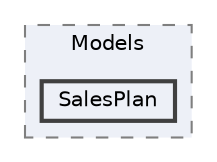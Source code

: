 digraph "Web/Modules/EleWise.ELMA.CRM.Web/Models/SalesPlan"
{
 // LATEX_PDF_SIZE
  bgcolor="transparent";
  edge [fontname=Helvetica,fontsize=10,labelfontname=Helvetica,labelfontsize=10];
  node [fontname=Helvetica,fontsize=10,shape=box,height=0.2,width=0.4];
  compound=true
  subgraph clusterdir_f0cfb9a2c23bce63d73b9ea6df65f22e {
    graph [ bgcolor="#edf0f7", pencolor="grey50", label="Models", fontname=Helvetica,fontsize=10 style="filled,dashed", URL="dir_f0cfb9a2c23bce63d73b9ea6df65f22e.html",tooltip=""]
  dir_2b53cf8e91cc767e3bb0e0b24bb3ba76 [label="SalesPlan", fillcolor="#edf0f7", color="grey25", style="filled,bold", URL="dir_2b53cf8e91cc767e3bb0e0b24bb3ba76.html",tooltip=""];
  }
}
